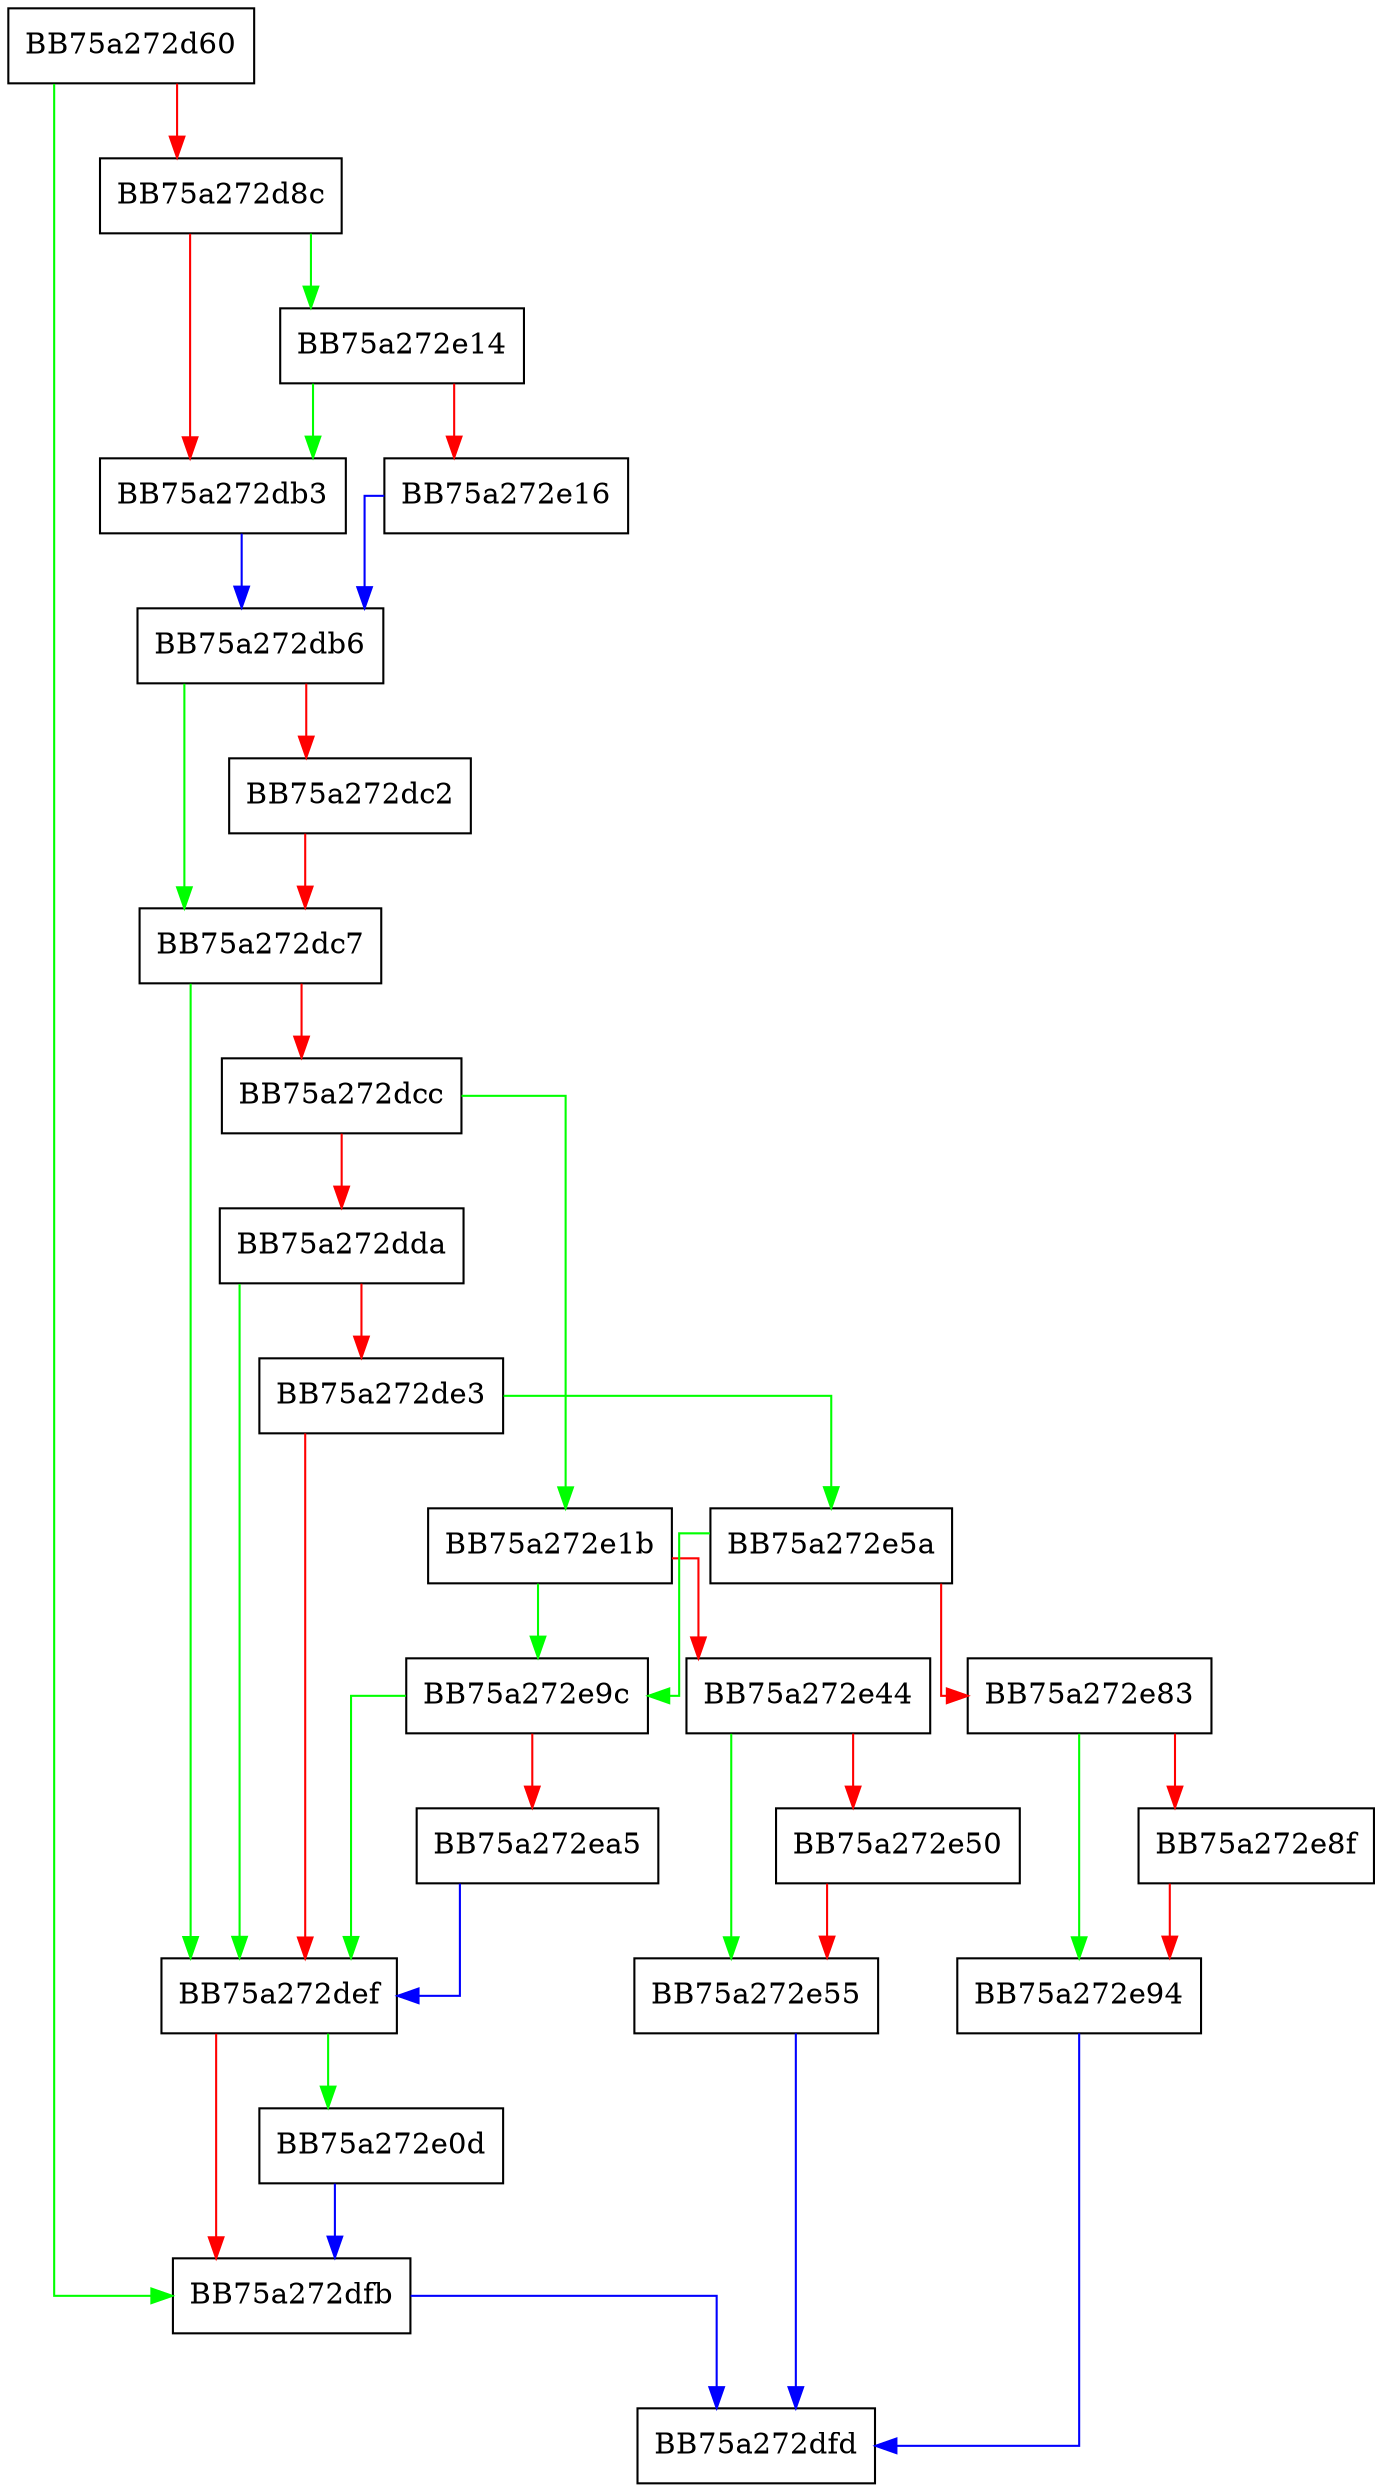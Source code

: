 digraph IsMine {
  node [shape="box"];
  graph [splines=ortho];
  BB75a272d60 -> BB75a272dfb [color="green"];
  BB75a272d60 -> BB75a272d8c [color="red"];
  BB75a272d8c -> BB75a272e14 [color="green"];
  BB75a272d8c -> BB75a272db3 [color="red"];
  BB75a272db3 -> BB75a272db6 [color="blue"];
  BB75a272db6 -> BB75a272dc7 [color="green"];
  BB75a272db6 -> BB75a272dc2 [color="red"];
  BB75a272dc2 -> BB75a272dc7 [color="red"];
  BB75a272dc7 -> BB75a272def [color="green"];
  BB75a272dc7 -> BB75a272dcc [color="red"];
  BB75a272dcc -> BB75a272e1b [color="green"];
  BB75a272dcc -> BB75a272dda [color="red"];
  BB75a272dda -> BB75a272def [color="green"];
  BB75a272dda -> BB75a272de3 [color="red"];
  BB75a272de3 -> BB75a272e5a [color="green"];
  BB75a272de3 -> BB75a272def [color="red"];
  BB75a272def -> BB75a272e0d [color="green"];
  BB75a272def -> BB75a272dfb [color="red"];
  BB75a272dfb -> BB75a272dfd [color="blue"];
  BB75a272e0d -> BB75a272dfb [color="blue"];
  BB75a272e14 -> BB75a272db3 [color="green"];
  BB75a272e14 -> BB75a272e16 [color="red"];
  BB75a272e16 -> BB75a272db6 [color="blue"];
  BB75a272e1b -> BB75a272e9c [color="green"];
  BB75a272e1b -> BB75a272e44 [color="red"];
  BB75a272e44 -> BB75a272e55 [color="green"];
  BB75a272e44 -> BB75a272e50 [color="red"];
  BB75a272e50 -> BB75a272e55 [color="red"];
  BB75a272e55 -> BB75a272dfd [color="blue"];
  BB75a272e5a -> BB75a272e9c [color="green"];
  BB75a272e5a -> BB75a272e83 [color="red"];
  BB75a272e83 -> BB75a272e94 [color="green"];
  BB75a272e83 -> BB75a272e8f [color="red"];
  BB75a272e8f -> BB75a272e94 [color="red"];
  BB75a272e94 -> BB75a272dfd [color="blue"];
  BB75a272e9c -> BB75a272def [color="green"];
  BB75a272e9c -> BB75a272ea5 [color="red"];
  BB75a272ea5 -> BB75a272def [color="blue"];
}